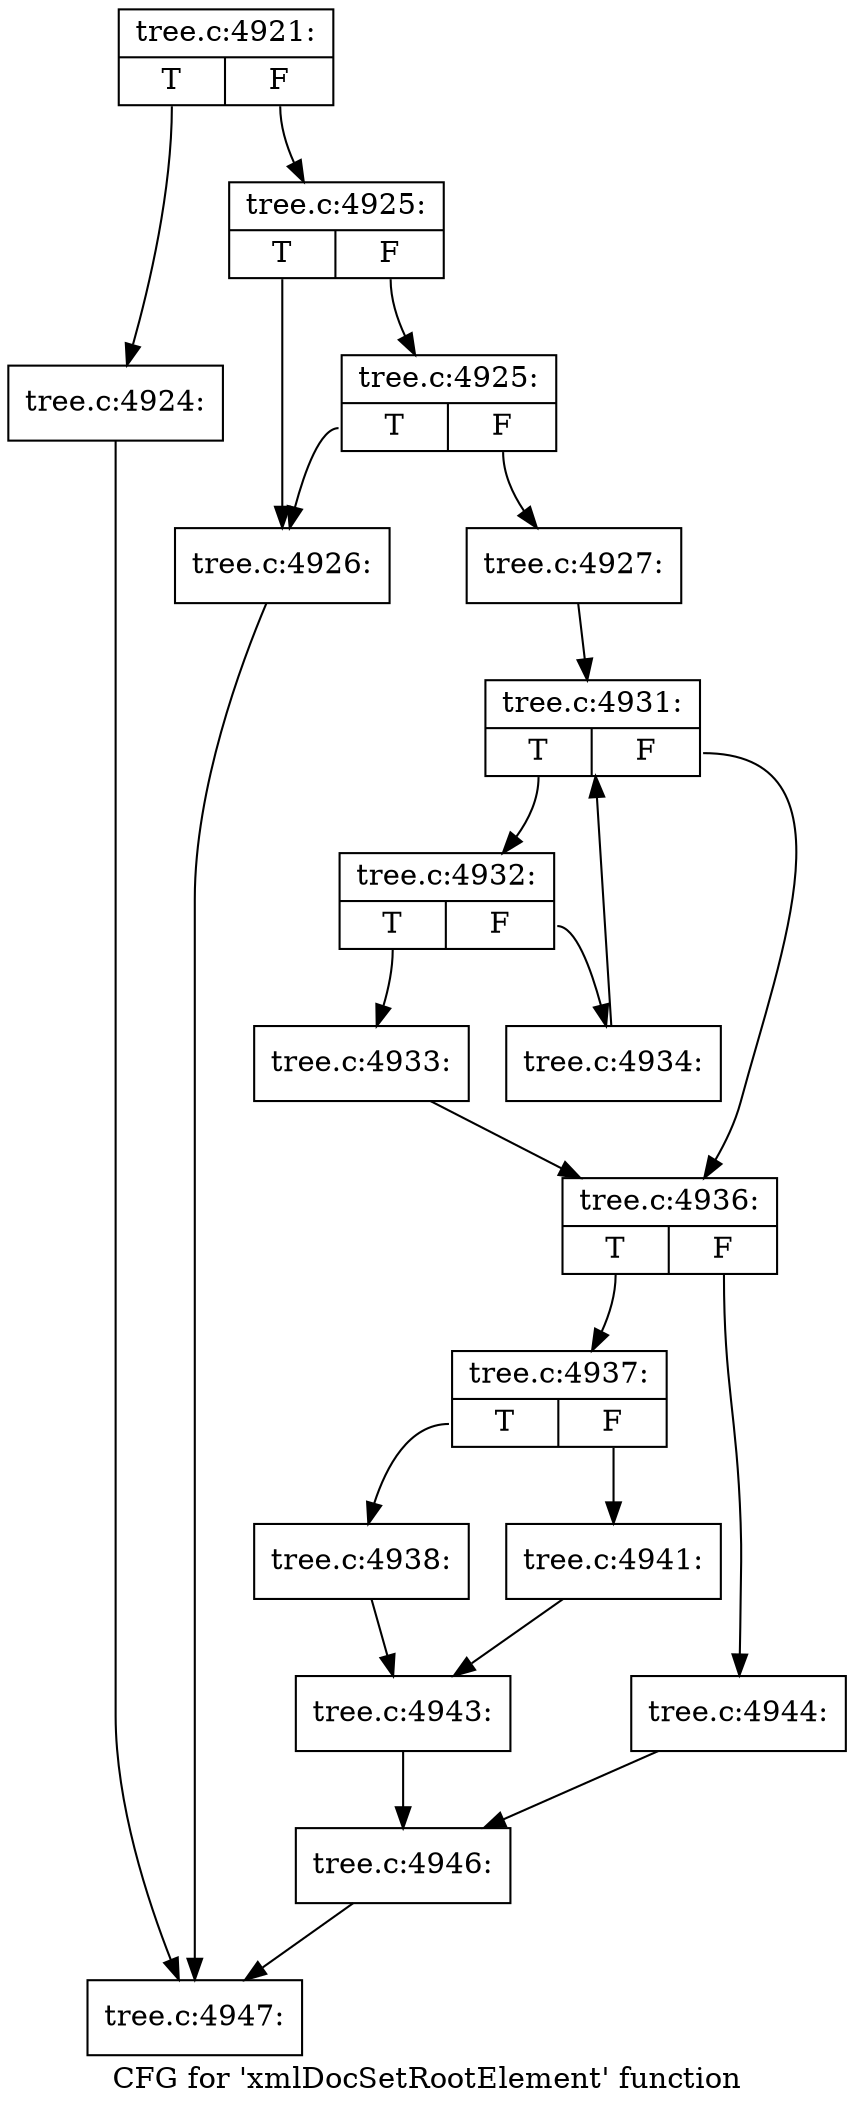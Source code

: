 digraph "CFG for 'xmlDocSetRootElement' function" {
	label="CFG for 'xmlDocSetRootElement' function";

	Node0x45107c0 [shape=record,label="{tree.c:4921:|{<s0>T|<s1>F}}"];
	Node0x45107c0:s0 -> Node0x4510300;
	Node0x45107c0:s1 -> Node0x4510350;
	Node0x4510300 [shape=record,label="{tree.c:4924:}"];
	Node0x4510300 -> Node0x4512140;
	Node0x4510350 [shape=record,label="{tree.c:4925:|{<s0>T|<s1>F}}"];
	Node0x4510350:s0 -> Node0x4513190;
	Node0x4510350:s1 -> Node0x4513230;
	Node0x4513230 [shape=record,label="{tree.c:4925:|{<s0>T|<s1>F}}"];
	Node0x4513230:s0 -> Node0x4513190;
	Node0x4513230:s1 -> Node0x45131e0;
	Node0x4513190 [shape=record,label="{tree.c:4926:}"];
	Node0x4513190 -> Node0x4512140;
	Node0x45131e0 [shape=record,label="{tree.c:4927:}"];
	Node0x45131e0 -> Node0x45142c0;
	Node0x45142c0 [shape=record,label="{tree.c:4931:|{<s0>T|<s1>F}}"];
	Node0x45142c0:s0 -> Node0x45146b0;
	Node0x45142c0:s1 -> Node0x45144e0;
	Node0x45146b0 [shape=record,label="{tree.c:4932:|{<s0>T|<s1>F}}"];
	Node0x45146b0:s0 -> Node0x4514870;
	Node0x45146b0:s1 -> Node0x45148c0;
	Node0x4514870 [shape=record,label="{tree.c:4933:}"];
	Node0x4514870 -> Node0x45144e0;
	Node0x45148c0 [shape=record,label="{tree.c:4934:}"];
	Node0x45148c0 -> Node0x45142c0;
	Node0x45144e0 [shape=record,label="{tree.c:4936:|{<s0>T|<s1>F}}"];
	Node0x45144e0:s0 -> Node0x4514ff0;
	Node0x45144e0:s1 -> Node0x4515090;
	Node0x4514ff0 [shape=record,label="{tree.c:4937:|{<s0>T|<s1>F}}"];
	Node0x4514ff0:s0 -> Node0x4515450;
	Node0x4514ff0:s1 -> Node0x45154f0;
	Node0x4515450 [shape=record,label="{tree.c:4938:}"];
	Node0x4515450 -> Node0x45154a0;
	Node0x45154f0 [shape=record,label="{tree.c:4941:}"];
	Node0x45154f0 -> Node0x45154a0;
	Node0x45154a0 [shape=record,label="{tree.c:4943:}"];
	Node0x45154a0 -> Node0x4515040;
	Node0x4515090 [shape=record,label="{tree.c:4944:}"];
	Node0x4515090 -> Node0x4515040;
	Node0x4515040 [shape=record,label="{tree.c:4946:}"];
	Node0x4515040 -> Node0x4512140;
	Node0x4512140 [shape=record,label="{tree.c:4947:}"];
}
